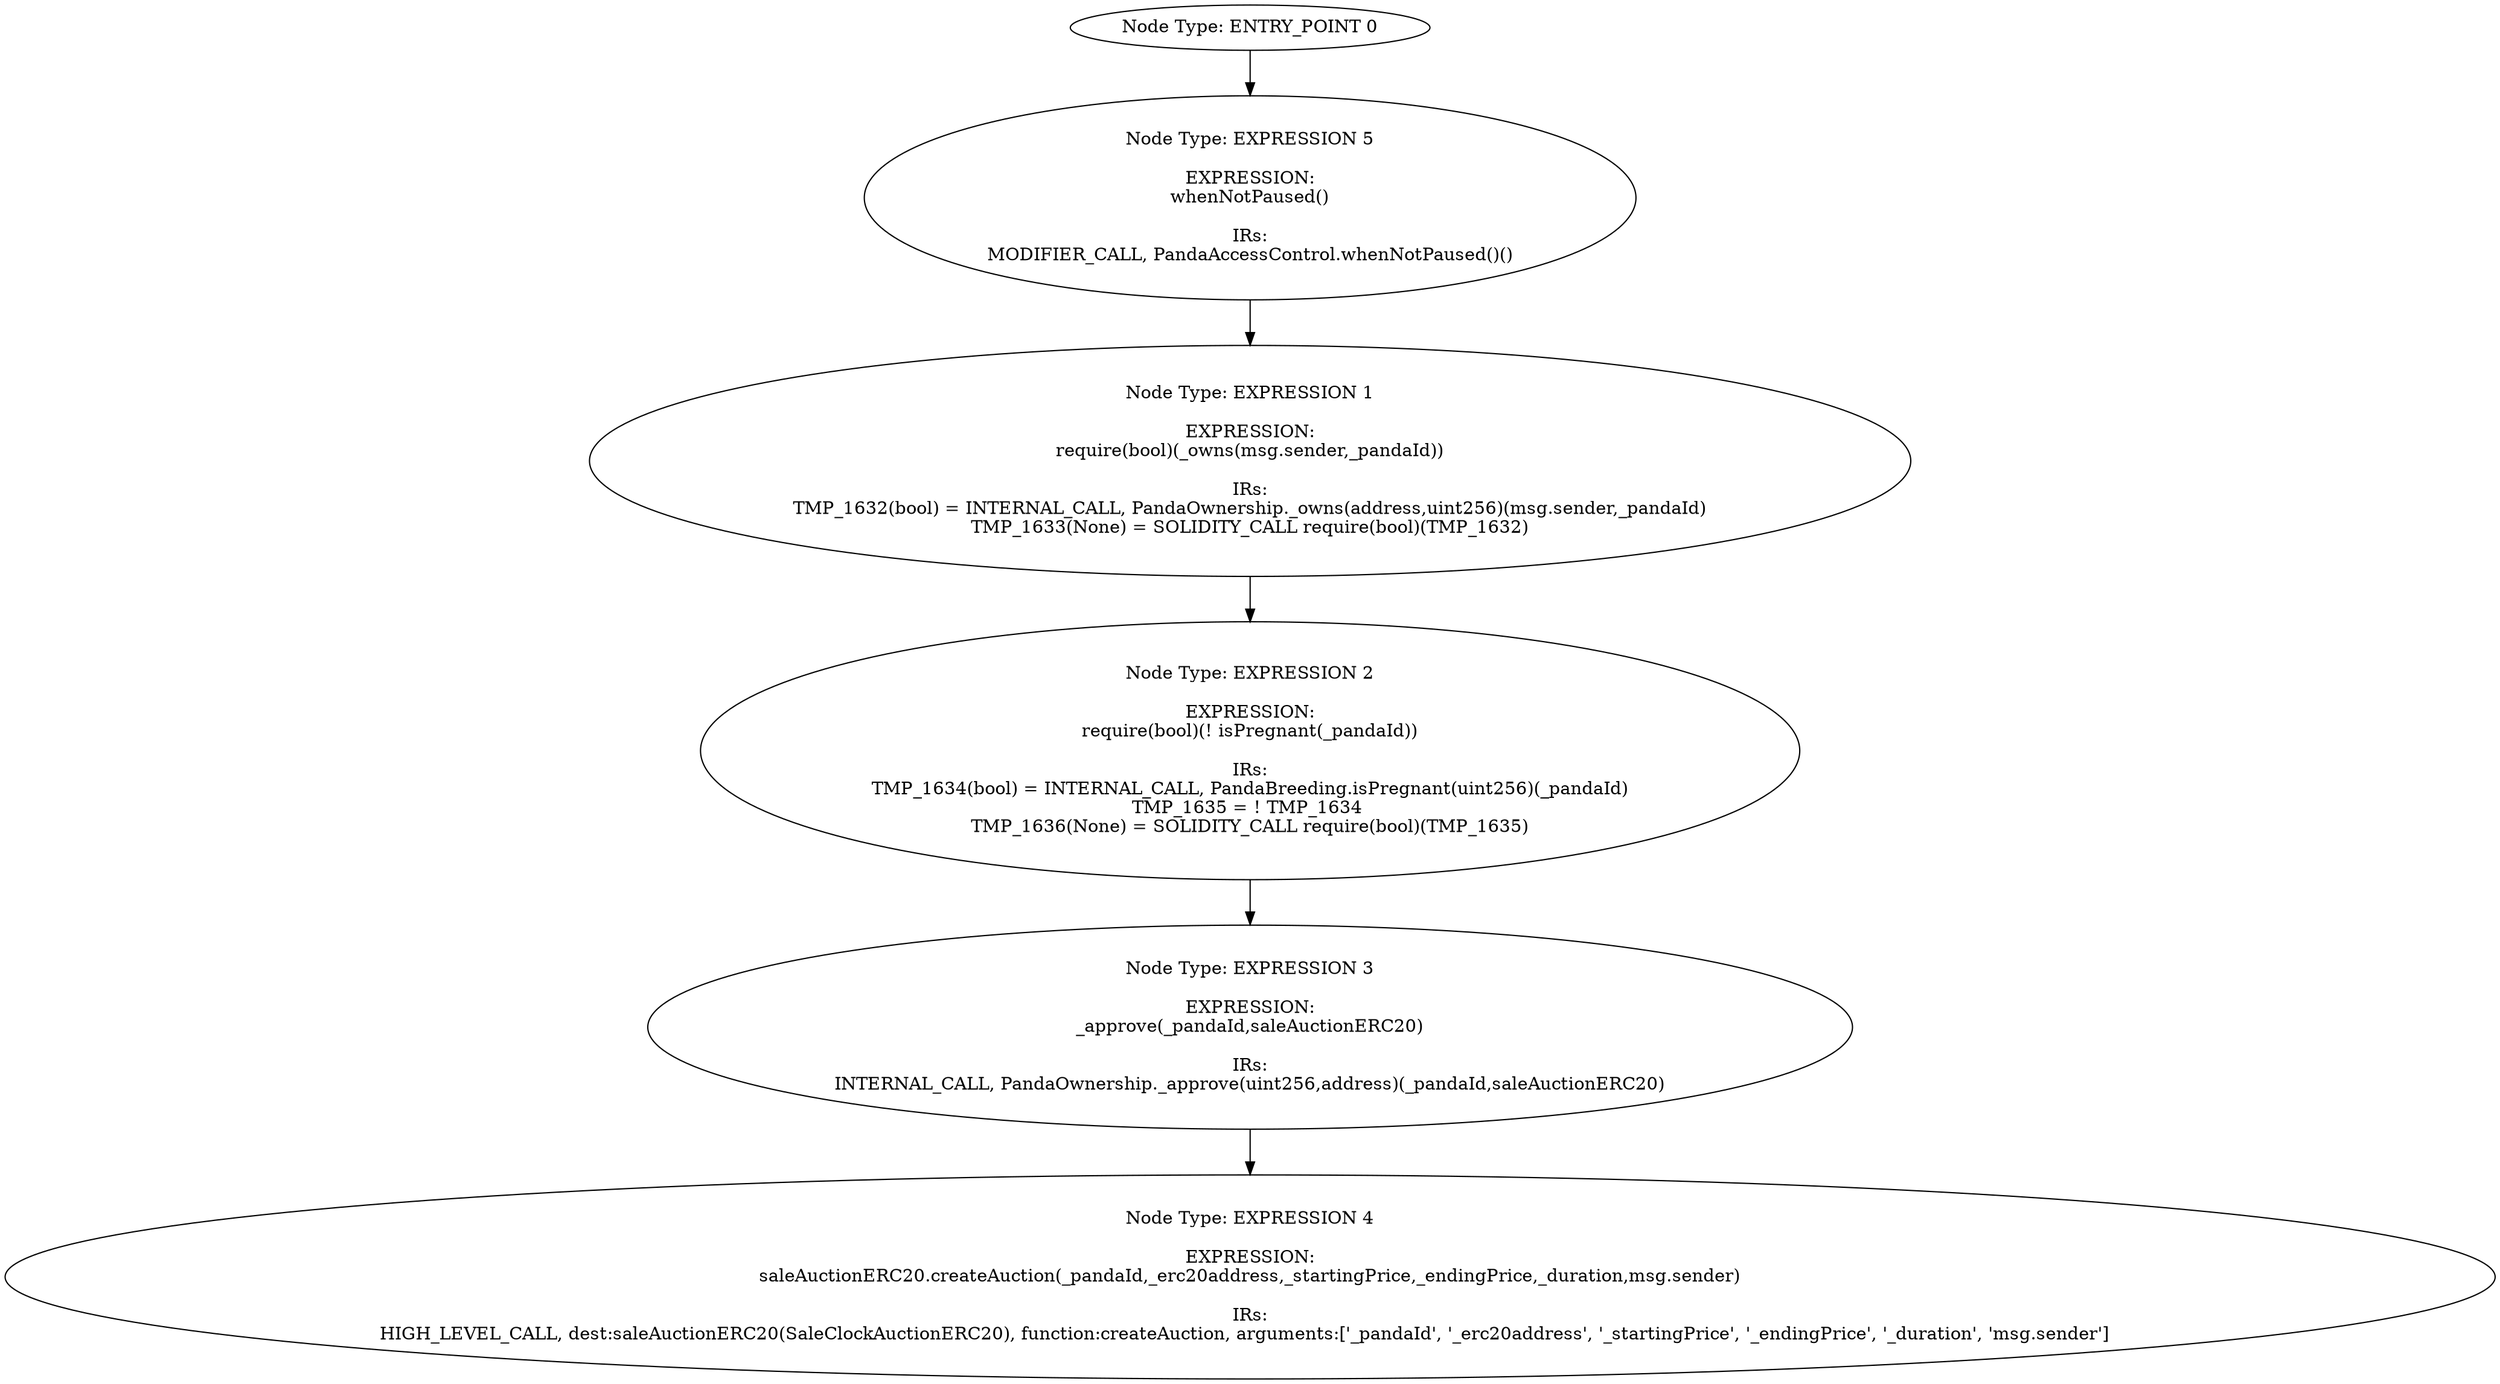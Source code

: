 digraph{
0[label="Node Type: ENTRY_POINT 0
"];
0->5;
1[label="Node Type: EXPRESSION 1

EXPRESSION:
require(bool)(_owns(msg.sender,_pandaId))

IRs:
TMP_1632(bool) = INTERNAL_CALL, PandaOwnership._owns(address,uint256)(msg.sender,_pandaId)
TMP_1633(None) = SOLIDITY_CALL require(bool)(TMP_1632)"];
1->2;
2[label="Node Type: EXPRESSION 2

EXPRESSION:
require(bool)(! isPregnant(_pandaId))

IRs:
TMP_1634(bool) = INTERNAL_CALL, PandaBreeding.isPregnant(uint256)(_pandaId)
TMP_1635 = ! TMP_1634 
TMP_1636(None) = SOLIDITY_CALL require(bool)(TMP_1635)"];
2->3;
3[label="Node Type: EXPRESSION 3

EXPRESSION:
_approve(_pandaId,saleAuctionERC20)

IRs:
INTERNAL_CALL, PandaOwnership._approve(uint256,address)(_pandaId,saleAuctionERC20)"];
3->4;
4[label="Node Type: EXPRESSION 4

EXPRESSION:
saleAuctionERC20.createAuction(_pandaId,_erc20address,_startingPrice,_endingPrice,_duration,msg.sender)

IRs:
HIGH_LEVEL_CALL, dest:saleAuctionERC20(SaleClockAuctionERC20), function:createAuction, arguments:['_pandaId', '_erc20address', '_startingPrice', '_endingPrice', '_duration', 'msg.sender']  "];
5[label="Node Type: EXPRESSION 5

EXPRESSION:
whenNotPaused()

IRs:
MODIFIER_CALL, PandaAccessControl.whenNotPaused()()"];
5->1;
}
